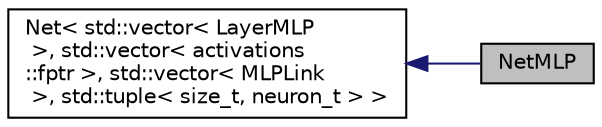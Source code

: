 digraph "NetMLP"
{
 // LATEX_PDF_SIZE
  edge [fontname="Helvetica",fontsize="10",labelfontname="Helvetica",labelfontsize="10"];
  node [fontname="Helvetica",fontsize="10",shape=record];
  rankdir="LR";
  Node1 [label="NetMLP",height=0.2,width=0.4,color="black", fillcolor="grey75", style="filled", fontcolor="black",tooltip=" "];
  Node2 -> Node1 [dir="back",color="midnightblue",fontsize="10",style="solid",fontname="Helvetica"];
  Node2 [label="Net\< std::vector\< LayerMLP\l \>, std::vector\< activations\l::fptr \>, std::vector\< MLPLink\l \>, std::tuple\< size_t, neuron_t \> \>",height=0.2,width=0.4,color="black", fillcolor="white", style="filled",URL="$classNet.html",tooltip=" "];
}
